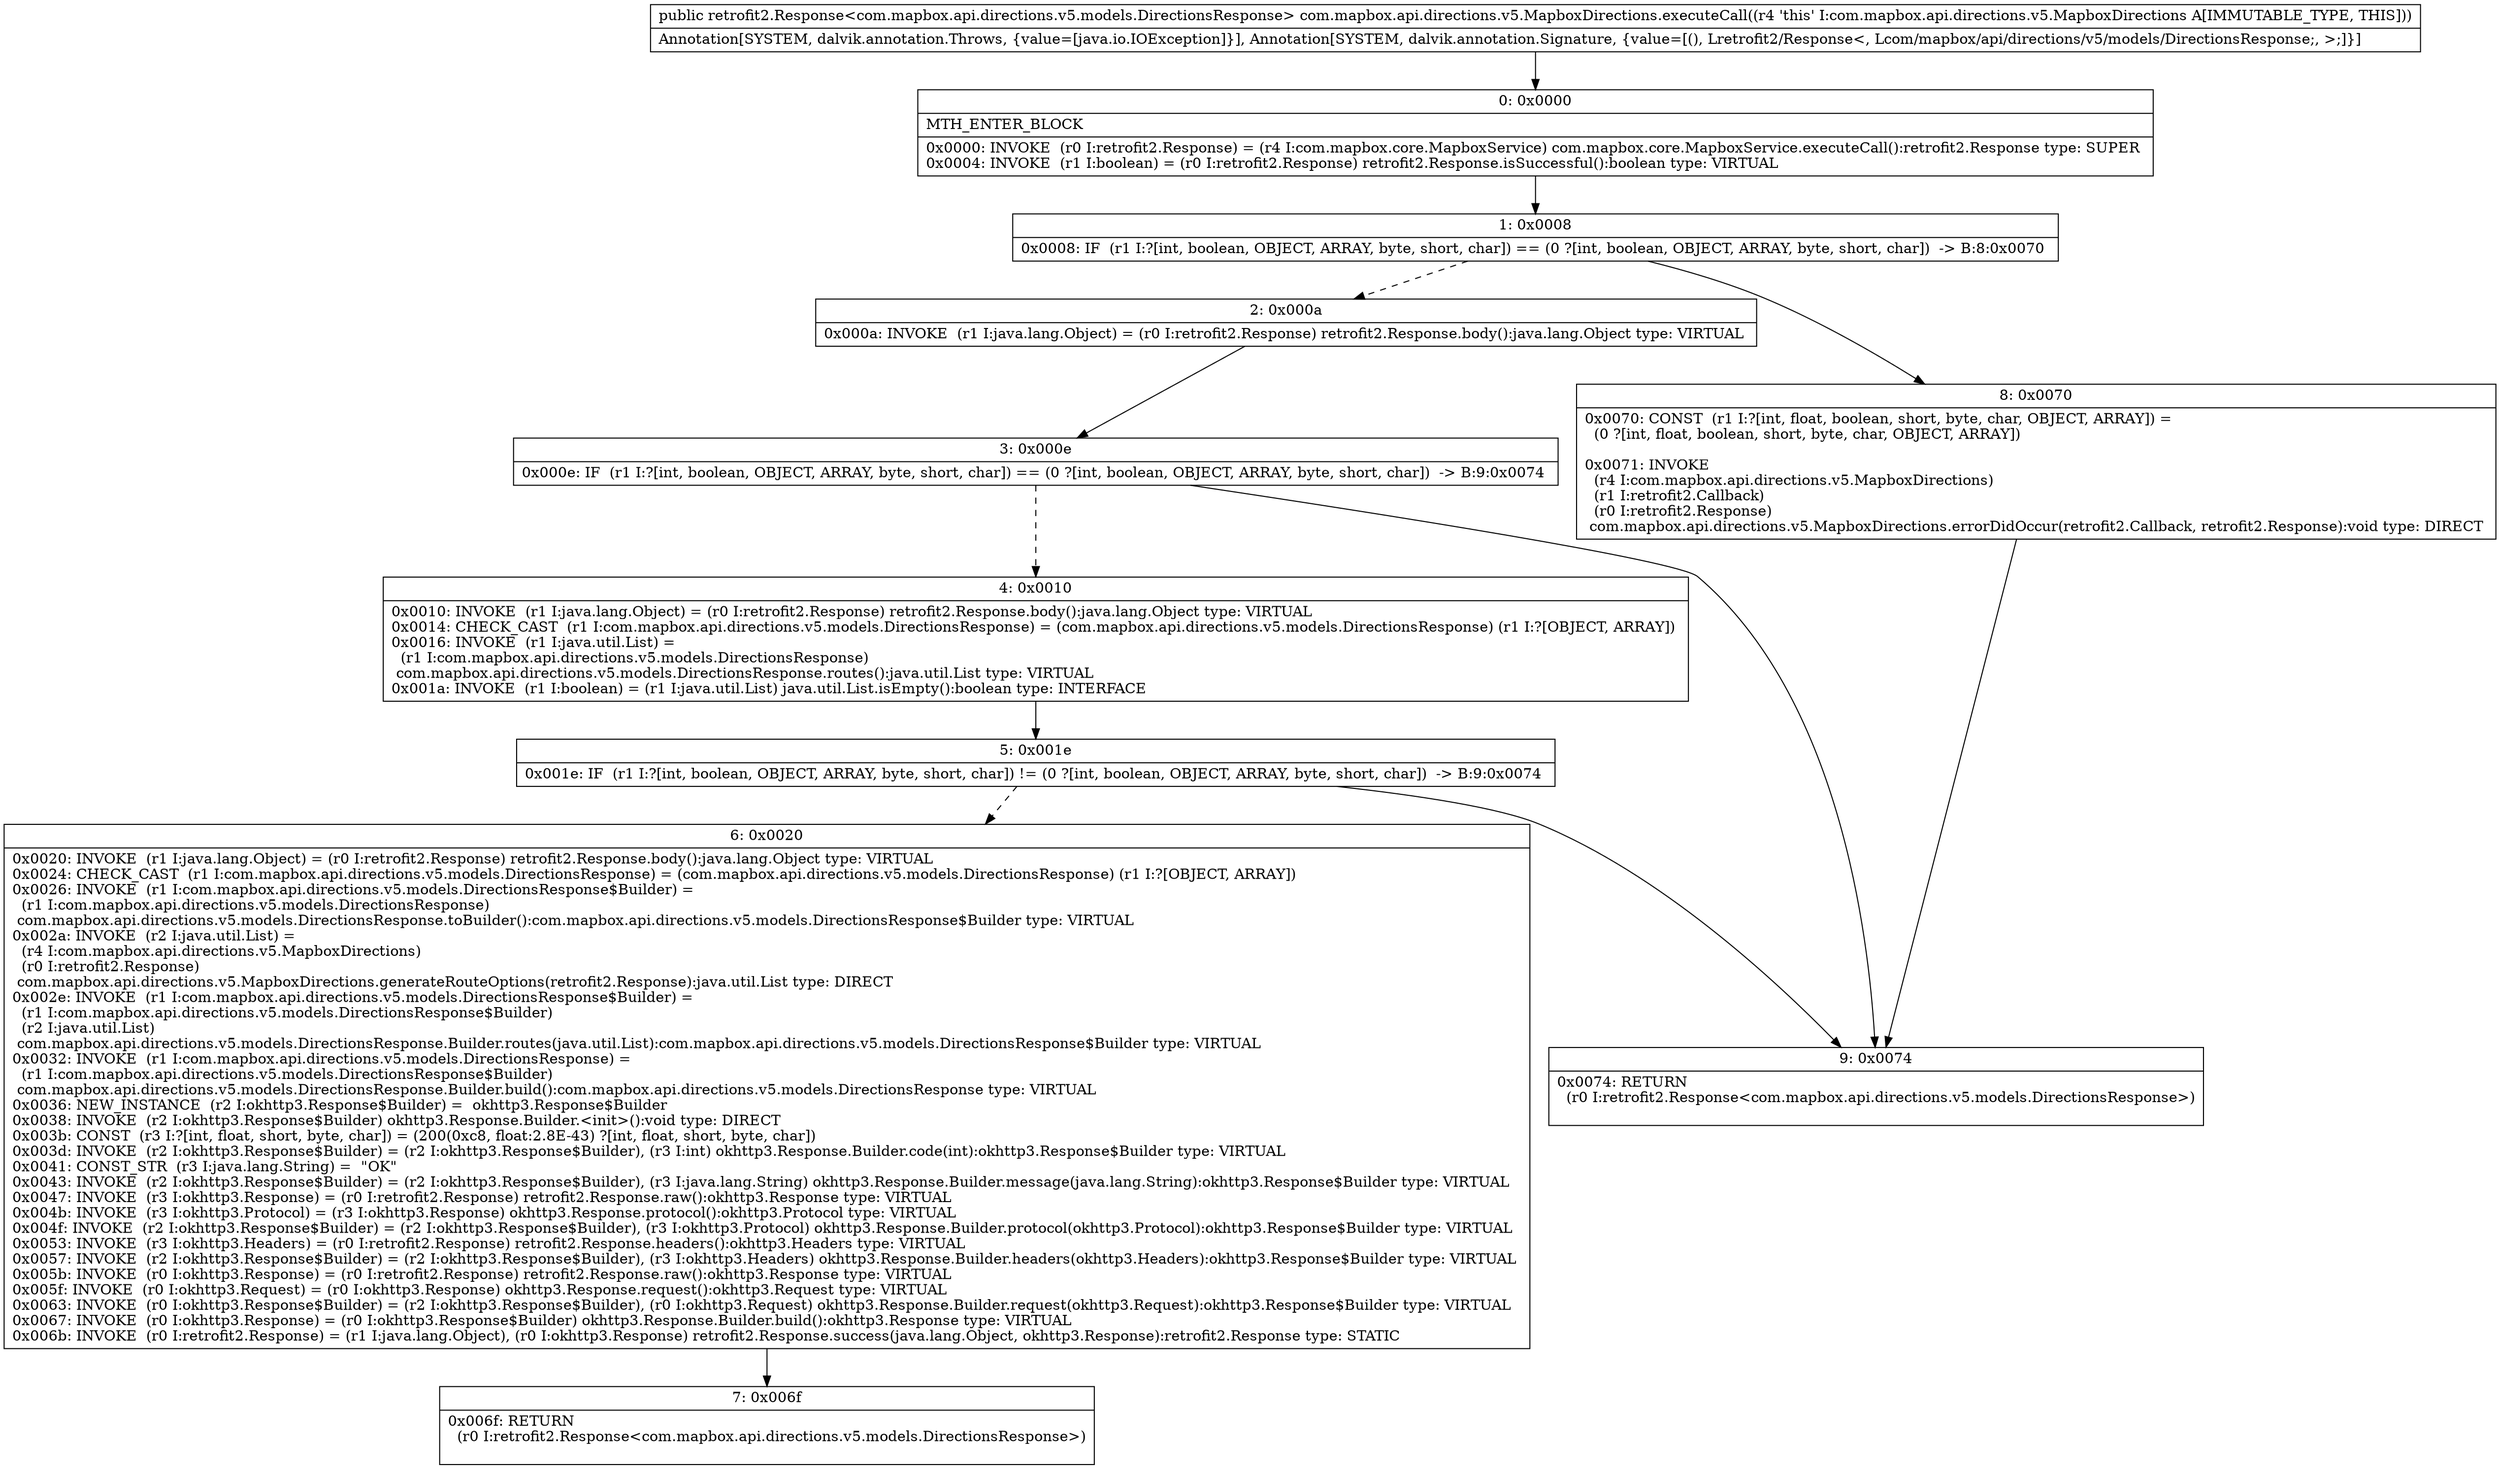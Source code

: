digraph "CFG forcom.mapbox.api.directions.v5.MapboxDirections.executeCall()Lretrofit2\/Response;" {
Node_0 [shape=record,label="{0\:\ 0x0000|MTH_ENTER_BLOCK\l|0x0000: INVOKE  (r0 I:retrofit2.Response) = (r4 I:com.mapbox.core.MapboxService) com.mapbox.core.MapboxService.executeCall():retrofit2.Response type: SUPER \l0x0004: INVOKE  (r1 I:boolean) = (r0 I:retrofit2.Response) retrofit2.Response.isSuccessful():boolean type: VIRTUAL \l}"];
Node_1 [shape=record,label="{1\:\ 0x0008|0x0008: IF  (r1 I:?[int, boolean, OBJECT, ARRAY, byte, short, char]) == (0 ?[int, boolean, OBJECT, ARRAY, byte, short, char])  \-\> B:8:0x0070 \l}"];
Node_2 [shape=record,label="{2\:\ 0x000a|0x000a: INVOKE  (r1 I:java.lang.Object) = (r0 I:retrofit2.Response) retrofit2.Response.body():java.lang.Object type: VIRTUAL \l}"];
Node_3 [shape=record,label="{3\:\ 0x000e|0x000e: IF  (r1 I:?[int, boolean, OBJECT, ARRAY, byte, short, char]) == (0 ?[int, boolean, OBJECT, ARRAY, byte, short, char])  \-\> B:9:0x0074 \l}"];
Node_4 [shape=record,label="{4\:\ 0x0010|0x0010: INVOKE  (r1 I:java.lang.Object) = (r0 I:retrofit2.Response) retrofit2.Response.body():java.lang.Object type: VIRTUAL \l0x0014: CHECK_CAST  (r1 I:com.mapbox.api.directions.v5.models.DirectionsResponse) = (com.mapbox.api.directions.v5.models.DirectionsResponse) (r1 I:?[OBJECT, ARRAY]) \l0x0016: INVOKE  (r1 I:java.util.List) = \l  (r1 I:com.mapbox.api.directions.v5.models.DirectionsResponse)\l com.mapbox.api.directions.v5.models.DirectionsResponse.routes():java.util.List type: VIRTUAL \l0x001a: INVOKE  (r1 I:boolean) = (r1 I:java.util.List) java.util.List.isEmpty():boolean type: INTERFACE \l}"];
Node_5 [shape=record,label="{5\:\ 0x001e|0x001e: IF  (r1 I:?[int, boolean, OBJECT, ARRAY, byte, short, char]) != (0 ?[int, boolean, OBJECT, ARRAY, byte, short, char])  \-\> B:9:0x0074 \l}"];
Node_6 [shape=record,label="{6\:\ 0x0020|0x0020: INVOKE  (r1 I:java.lang.Object) = (r0 I:retrofit2.Response) retrofit2.Response.body():java.lang.Object type: VIRTUAL \l0x0024: CHECK_CAST  (r1 I:com.mapbox.api.directions.v5.models.DirectionsResponse) = (com.mapbox.api.directions.v5.models.DirectionsResponse) (r1 I:?[OBJECT, ARRAY]) \l0x0026: INVOKE  (r1 I:com.mapbox.api.directions.v5.models.DirectionsResponse$Builder) = \l  (r1 I:com.mapbox.api.directions.v5.models.DirectionsResponse)\l com.mapbox.api.directions.v5.models.DirectionsResponse.toBuilder():com.mapbox.api.directions.v5.models.DirectionsResponse$Builder type: VIRTUAL \l0x002a: INVOKE  (r2 I:java.util.List) = \l  (r4 I:com.mapbox.api.directions.v5.MapboxDirections)\l  (r0 I:retrofit2.Response)\l com.mapbox.api.directions.v5.MapboxDirections.generateRouteOptions(retrofit2.Response):java.util.List type: DIRECT \l0x002e: INVOKE  (r1 I:com.mapbox.api.directions.v5.models.DirectionsResponse$Builder) = \l  (r1 I:com.mapbox.api.directions.v5.models.DirectionsResponse$Builder)\l  (r2 I:java.util.List)\l com.mapbox.api.directions.v5.models.DirectionsResponse.Builder.routes(java.util.List):com.mapbox.api.directions.v5.models.DirectionsResponse$Builder type: VIRTUAL \l0x0032: INVOKE  (r1 I:com.mapbox.api.directions.v5.models.DirectionsResponse) = \l  (r1 I:com.mapbox.api.directions.v5.models.DirectionsResponse$Builder)\l com.mapbox.api.directions.v5.models.DirectionsResponse.Builder.build():com.mapbox.api.directions.v5.models.DirectionsResponse type: VIRTUAL \l0x0036: NEW_INSTANCE  (r2 I:okhttp3.Response$Builder) =  okhttp3.Response$Builder \l0x0038: INVOKE  (r2 I:okhttp3.Response$Builder) okhttp3.Response.Builder.\<init\>():void type: DIRECT \l0x003b: CONST  (r3 I:?[int, float, short, byte, char]) = (200(0xc8, float:2.8E\-43) ?[int, float, short, byte, char]) \l0x003d: INVOKE  (r2 I:okhttp3.Response$Builder) = (r2 I:okhttp3.Response$Builder), (r3 I:int) okhttp3.Response.Builder.code(int):okhttp3.Response$Builder type: VIRTUAL \l0x0041: CONST_STR  (r3 I:java.lang.String) =  \"OK\" \l0x0043: INVOKE  (r2 I:okhttp3.Response$Builder) = (r2 I:okhttp3.Response$Builder), (r3 I:java.lang.String) okhttp3.Response.Builder.message(java.lang.String):okhttp3.Response$Builder type: VIRTUAL \l0x0047: INVOKE  (r3 I:okhttp3.Response) = (r0 I:retrofit2.Response) retrofit2.Response.raw():okhttp3.Response type: VIRTUAL \l0x004b: INVOKE  (r3 I:okhttp3.Protocol) = (r3 I:okhttp3.Response) okhttp3.Response.protocol():okhttp3.Protocol type: VIRTUAL \l0x004f: INVOKE  (r2 I:okhttp3.Response$Builder) = (r2 I:okhttp3.Response$Builder), (r3 I:okhttp3.Protocol) okhttp3.Response.Builder.protocol(okhttp3.Protocol):okhttp3.Response$Builder type: VIRTUAL \l0x0053: INVOKE  (r3 I:okhttp3.Headers) = (r0 I:retrofit2.Response) retrofit2.Response.headers():okhttp3.Headers type: VIRTUAL \l0x0057: INVOKE  (r2 I:okhttp3.Response$Builder) = (r2 I:okhttp3.Response$Builder), (r3 I:okhttp3.Headers) okhttp3.Response.Builder.headers(okhttp3.Headers):okhttp3.Response$Builder type: VIRTUAL \l0x005b: INVOKE  (r0 I:okhttp3.Response) = (r0 I:retrofit2.Response) retrofit2.Response.raw():okhttp3.Response type: VIRTUAL \l0x005f: INVOKE  (r0 I:okhttp3.Request) = (r0 I:okhttp3.Response) okhttp3.Response.request():okhttp3.Request type: VIRTUAL \l0x0063: INVOKE  (r0 I:okhttp3.Response$Builder) = (r2 I:okhttp3.Response$Builder), (r0 I:okhttp3.Request) okhttp3.Response.Builder.request(okhttp3.Request):okhttp3.Response$Builder type: VIRTUAL \l0x0067: INVOKE  (r0 I:okhttp3.Response) = (r0 I:okhttp3.Response$Builder) okhttp3.Response.Builder.build():okhttp3.Response type: VIRTUAL \l0x006b: INVOKE  (r0 I:retrofit2.Response) = (r1 I:java.lang.Object), (r0 I:okhttp3.Response) retrofit2.Response.success(java.lang.Object, okhttp3.Response):retrofit2.Response type: STATIC \l}"];
Node_7 [shape=record,label="{7\:\ 0x006f|0x006f: RETURN  \l  (r0 I:retrofit2.Response\<com.mapbox.api.directions.v5.models.DirectionsResponse\>)\l \l}"];
Node_8 [shape=record,label="{8\:\ 0x0070|0x0070: CONST  (r1 I:?[int, float, boolean, short, byte, char, OBJECT, ARRAY]) = \l  (0 ?[int, float, boolean, short, byte, char, OBJECT, ARRAY])\l \l0x0071: INVOKE  \l  (r4 I:com.mapbox.api.directions.v5.MapboxDirections)\l  (r1 I:retrofit2.Callback)\l  (r0 I:retrofit2.Response)\l com.mapbox.api.directions.v5.MapboxDirections.errorDidOccur(retrofit2.Callback, retrofit2.Response):void type: DIRECT \l}"];
Node_9 [shape=record,label="{9\:\ 0x0074|0x0074: RETURN  \l  (r0 I:retrofit2.Response\<com.mapbox.api.directions.v5.models.DirectionsResponse\>)\l \l}"];
MethodNode[shape=record,label="{public retrofit2.Response\<com.mapbox.api.directions.v5.models.DirectionsResponse\> com.mapbox.api.directions.v5.MapboxDirections.executeCall((r4 'this' I:com.mapbox.api.directions.v5.MapboxDirections A[IMMUTABLE_TYPE, THIS]))  | Annotation[SYSTEM, dalvik.annotation.Throws, \{value=[java.io.IOException]\}], Annotation[SYSTEM, dalvik.annotation.Signature, \{value=[(), Lretrofit2\/Response\<, Lcom\/mapbox\/api\/directions\/v5\/models\/DirectionsResponse;, \>;]\}]\l}"];
MethodNode -> Node_0;
Node_0 -> Node_1;
Node_1 -> Node_2[style=dashed];
Node_1 -> Node_8;
Node_2 -> Node_3;
Node_3 -> Node_4[style=dashed];
Node_3 -> Node_9;
Node_4 -> Node_5;
Node_5 -> Node_6[style=dashed];
Node_5 -> Node_9;
Node_6 -> Node_7;
Node_8 -> Node_9;
}

